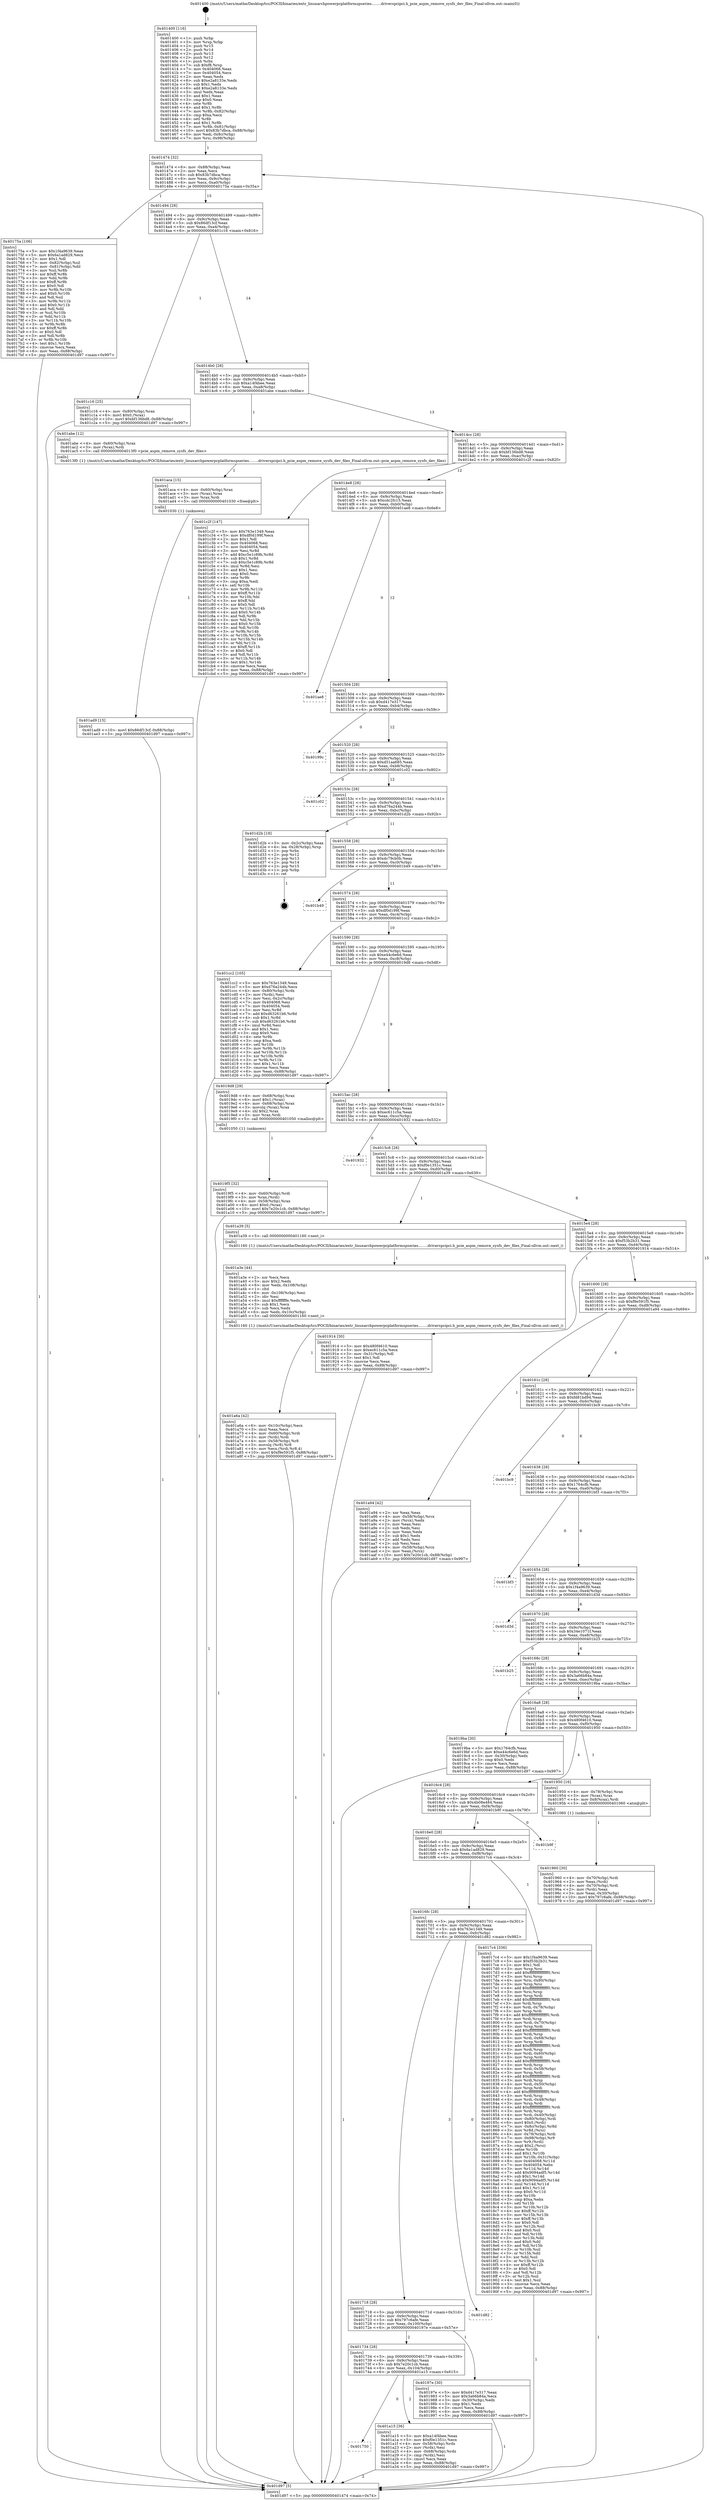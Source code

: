 digraph "0x401400" {
  label = "0x401400 (/mnt/c/Users/mathe/Desktop/tcc/POCII/binaries/extr_linuxarchpowerpcplatformspseries........driverspcipci.h_pcie_aspm_remove_sysfs_dev_files_Final-ollvm.out::main(0))"
  labelloc = "t"
  node[shape=record]

  Entry [label="",width=0.3,height=0.3,shape=circle,fillcolor=black,style=filled]
  "0x401474" [label="{
     0x401474 [32]\l
     | [instrs]\l
     &nbsp;&nbsp;0x401474 \<+6\>: mov -0x88(%rbp),%eax\l
     &nbsp;&nbsp;0x40147a \<+2\>: mov %eax,%ecx\l
     &nbsp;&nbsp;0x40147c \<+6\>: sub $0x83b7dbca,%ecx\l
     &nbsp;&nbsp;0x401482 \<+6\>: mov %eax,-0x9c(%rbp)\l
     &nbsp;&nbsp;0x401488 \<+6\>: mov %ecx,-0xa0(%rbp)\l
     &nbsp;&nbsp;0x40148e \<+6\>: je 000000000040175a \<main+0x35a\>\l
  }"]
  "0x40175a" [label="{
     0x40175a [106]\l
     | [instrs]\l
     &nbsp;&nbsp;0x40175a \<+5\>: mov $0x1f4a9639,%eax\l
     &nbsp;&nbsp;0x40175f \<+5\>: mov $0x6a1ad829,%ecx\l
     &nbsp;&nbsp;0x401764 \<+2\>: mov $0x1,%dl\l
     &nbsp;&nbsp;0x401766 \<+7\>: mov -0x82(%rbp),%sil\l
     &nbsp;&nbsp;0x40176d \<+7\>: mov -0x81(%rbp),%dil\l
     &nbsp;&nbsp;0x401774 \<+3\>: mov %sil,%r8b\l
     &nbsp;&nbsp;0x401777 \<+4\>: xor $0xff,%r8b\l
     &nbsp;&nbsp;0x40177b \<+3\>: mov %dil,%r9b\l
     &nbsp;&nbsp;0x40177e \<+4\>: xor $0xff,%r9b\l
     &nbsp;&nbsp;0x401782 \<+3\>: xor $0x0,%dl\l
     &nbsp;&nbsp;0x401785 \<+3\>: mov %r8b,%r10b\l
     &nbsp;&nbsp;0x401788 \<+4\>: and $0x0,%r10b\l
     &nbsp;&nbsp;0x40178c \<+3\>: and %dl,%sil\l
     &nbsp;&nbsp;0x40178f \<+3\>: mov %r9b,%r11b\l
     &nbsp;&nbsp;0x401792 \<+4\>: and $0x0,%r11b\l
     &nbsp;&nbsp;0x401796 \<+3\>: and %dl,%dil\l
     &nbsp;&nbsp;0x401799 \<+3\>: or %sil,%r10b\l
     &nbsp;&nbsp;0x40179c \<+3\>: or %dil,%r11b\l
     &nbsp;&nbsp;0x40179f \<+3\>: xor %r11b,%r10b\l
     &nbsp;&nbsp;0x4017a2 \<+3\>: or %r9b,%r8b\l
     &nbsp;&nbsp;0x4017a5 \<+4\>: xor $0xff,%r8b\l
     &nbsp;&nbsp;0x4017a9 \<+3\>: or $0x0,%dl\l
     &nbsp;&nbsp;0x4017ac \<+3\>: and %dl,%r8b\l
     &nbsp;&nbsp;0x4017af \<+3\>: or %r8b,%r10b\l
     &nbsp;&nbsp;0x4017b2 \<+4\>: test $0x1,%r10b\l
     &nbsp;&nbsp;0x4017b6 \<+3\>: cmovne %ecx,%eax\l
     &nbsp;&nbsp;0x4017b9 \<+6\>: mov %eax,-0x88(%rbp)\l
     &nbsp;&nbsp;0x4017bf \<+5\>: jmp 0000000000401d97 \<main+0x997\>\l
  }"]
  "0x401494" [label="{
     0x401494 [28]\l
     | [instrs]\l
     &nbsp;&nbsp;0x401494 \<+5\>: jmp 0000000000401499 \<main+0x99\>\l
     &nbsp;&nbsp;0x401499 \<+6\>: mov -0x9c(%rbp),%eax\l
     &nbsp;&nbsp;0x40149f \<+5\>: sub $0x86df13cf,%eax\l
     &nbsp;&nbsp;0x4014a4 \<+6\>: mov %eax,-0xa4(%rbp)\l
     &nbsp;&nbsp;0x4014aa \<+6\>: je 0000000000401c16 \<main+0x816\>\l
  }"]
  "0x401d97" [label="{
     0x401d97 [5]\l
     | [instrs]\l
     &nbsp;&nbsp;0x401d97 \<+5\>: jmp 0000000000401474 \<main+0x74\>\l
  }"]
  "0x401400" [label="{
     0x401400 [116]\l
     | [instrs]\l
     &nbsp;&nbsp;0x401400 \<+1\>: push %rbp\l
     &nbsp;&nbsp;0x401401 \<+3\>: mov %rsp,%rbp\l
     &nbsp;&nbsp;0x401404 \<+2\>: push %r15\l
     &nbsp;&nbsp;0x401406 \<+2\>: push %r14\l
     &nbsp;&nbsp;0x401408 \<+2\>: push %r13\l
     &nbsp;&nbsp;0x40140a \<+2\>: push %r12\l
     &nbsp;&nbsp;0x40140c \<+1\>: push %rbx\l
     &nbsp;&nbsp;0x40140d \<+7\>: sub $0xf8,%rsp\l
     &nbsp;&nbsp;0x401414 \<+7\>: mov 0x404068,%eax\l
     &nbsp;&nbsp;0x40141b \<+7\>: mov 0x404054,%ecx\l
     &nbsp;&nbsp;0x401422 \<+2\>: mov %eax,%edx\l
     &nbsp;&nbsp;0x401424 \<+6\>: sub $0xe2a8133e,%edx\l
     &nbsp;&nbsp;0x40142a \<+3\>: sub $0x1,%edx\l
     &nbsp;&nbsp;0x40142d \<+6\>: add $0xe2a8133e,%edx\l
     &nbsp;&nbsp;0x401433 \<+3\>: imul %edx,%eax\l
     &nbsp;&nbsp;0x401436 \<+3\>: and $0x1,%eax\l
     &nbsp;&nbsp;0x401439 \<+3\>: cmp $0x0,%eax\l
     &nbsp;&nbsp;0x40143c \<+4\>: sete %r8b\l
     &nbsp;&nbsp;0x401440 \<+4\>: and $0x1,%r8b\l
     &nbsp;&nbsp;0x401444 \<+7\>: mov %r8b,-0x82(%rbp)\l
     &nbsp;&nbsp;0x40144b \<+3\>: cmp $0xa,%ecx\l
     &nbsp;&nbsp;0x40144e \<+4\>: setl %r8b\l
     &nbsp;&nbsp;0x401452 \<+4\>: and $0x1,%r8b\l
     &nbsp;&nbsp;0x401456 \<+7\>: mov %r8b,-0x81(%rbp)\l
     &nbsp;&nbsp;0x40145d \<+10\>: movl $0x83b7dbca,-0x88(%rbp)\l
     &nbsp;&nbsp;0x401467 \<+6\>: mov %edi,-0x8c(%rbp)\l
     &nbsp;&nbsp;0x40146d \<+7\>: mov %rsi,-0x98(%rbp)\l
  }"]
  Exit [label="",width=0.3,height=0.3,shape=circle,fillcolor=black,style=filled,peripheries=2]
  "0x401c16" [label="{
     0x401c16 [25]\l
     | [instrs]\l
     &nbsp;&nbsp;0x401c16 \<+4\>: mov -0x80(%rbp),%rax\l
     &nbsp;&nbsp;0x401c1a \<+6\>: movl $0x0,(%rax)\l
     &nbsp;&nbsp;0x401c20 \<+10\>: movl $0xbf136bd8,-0x88(%rbp)\l
     &nbsp;&nbsp;0x401c2a \<+5\>: jmp 0000000000401d97 \<main+0x997\>\l
  }"]
  "0x4014b0" [label="{
     0x4014b0 [28]\l
     | [instrs]\l
     &nbsp;&nbsp;0x4014b0 \<+5\>: jmp 00000000004014b5 \<main+0xb5\>\l
     &nbsp;&nbsp;0x4014b5 \<+6\>: mov -0x9c(%rbp),%eax\l
     &nbsp;&nbsp;0x4014bb \<+5\>: sub $0xa14f4bee,%eax\l
     &nbsp;&nbsp;0x4014c0 \<+6\>: mov %eax,-0xa8(%rbp)\l
     &nbsp;&nbsp;0x4014c6 \<+6\>: je 0000000000401abe \<main+0x6be\>\l
  }"]
  "0x401ad9" [label="{
     0x401ad9 [15]\l
     | [instrs]\l
     &nbsp;&nbsp;0x401ad9 \<+10\>: movl $0x86df13cf,-0x88(%rbp)\l
     &nbsp;&nbsp;0x401ae3 \<+5\>: jmp 0000000000401d97 \<main+0x997\>\l
  }"]
  "0x401abe" [label="{
     0x401abe [12]\l
     | [instrs]\l
     &nbsp;&nbsp;0x401abe \<+4\>: mov -0x60(%rbp),%rax\l
     &nbsp;&nbsp;0x401ac2 \<+3\>: mov (%rax),%rdi\l
     &nbsp;&nbsp;0x401ac5 \<+5\>: call 00000000004013f0 \<pcie_aspm_remove_sysfs_dev_files\>\l
     | [calls]\l
     &nbsp;&nbsp;0x4013f0 \{1\} (/mnt/c/Users/mathe/Desktop/tcc/POCII/binaries/extr_linuxarchpowerpcplatformspseries........driverspcipci.h_pcie_aspm_remove_sysfs_dev_files_Final-ollvm.out::pcie_aspm_remove_sysfs_dev_files)\l
  }"]
  "0x4014cc" [label="{
     0x4014cc [28]\l
     | [instrs]\l
     &nbsp;&nbsp;0x4014cc \<+5\>: jmp 00000000004014d1 \<main+0xd1\>\l
     &nbsp;&nbsp;0x4014d1 \<+6\>: mov -0x9c(%rbp),%eax\l
     &nbsp;&nbsp;0x4014d7 \<+5\>: sub $0xbf136bd8,%eax\l
     &nbsp;&nbsp;0x4014dc \<+6\>: mov %eax,-0xac(%rbp)\l
     &nbsp;&nbsp;0x4014e2 \<+6\>: je 0000000000401c2f \<main+0x82f\>\l
  }"]
  "0x401aca" [label="{
     0x401aca [15]\l
     | [instrs]\l
     &nbsp;&nbsp;0x401aca \<+4\>: mov -0x60(%rbp),%rax\l
     &nbsp;&nbsp;0x401ace \<+3\>: mov (%rax),%rax\l
     &nbsp;&nbsp;0x401ad1 \<+3\>: mov %rax,%rdi\l
     &nbsp;&nbsp;0x401ad4 \<+5\>: call 0000000000401030 \<free@plt\>\l
     | [calls]\l
     &nbsp;&nbsp;0x401030 \{1\} (unknown)\l
  }"]
  "0x401c2f" [label="{
     0x401c2f [147]\l
     | [instrs]\l
     &nbsp;&nbsp;0x401c2f \<+5\>: mov $0x763e1349,%eax\l
     &nbsp;&nbsp;0x401c34 \<+5\>: mov $0xdf0d199f,%ecx\l
     &nbsp;&nbsp;0x401c39 \<+2\>: mov $0x1,%dl\l
     &nbsp;&nbsp;0x401c3b \<+7\>: mov 0x404068,%esi\l
     &nbsp;&nbsp;0x401c42 \<+7\>: mov 0x404054,%edi\l
     &nbsp;&nbsp;0x401c49 \<+3\>: mov %esi,%r8d\l
     &nbsp;&nbsp;0x401c4c \<+7\>: add $0xc5e1c89b,%r8d\l
     &nbsp;&nbsp;0x401c53 \<+4\>: sub $0x1,%r8d\l
     &nbsp;&nbsp;0x401c57 \<+7\>: sub $0xc5e1c89b,%r8d\l
     &nbsp;&nbsp;0x401c5e \<+4\>: imul %r8d,%esi\l
     &nbsp;&nbsp;0x401c62 \<+3\>: and $0x1,%esi\l
     &nbsp;&nbsp;0x401c65 \<+3\>: cmp $0x0,%esi\l
     &nbsp;&nbsp;0x401c68 \<+4\>: sete %r9b\l
     &nbsp;&nbsp;0x401c6c \<+3\>: cmp $0xa,%edi\l
     &nbsp;&nbsp;0x401c6f \<+4\>: setl %r10b\l
     &nbsp;&nbsp;0x401c73 \<+3\>: mov %r9b,%r11b\l
     &nbsp;&nbsp;0x401c76 \<+4\>: xor $0xff,%r11b\l
     &nbsp;&nbsp;0x401c7a \<+3\>: mov %r10b,%bl\l
     &nbsp;&nbsp;0x401c7d \<+3\>: xor $0xff,%bl\l
     &nbsp;&nbsp;0x401c80 \<+3\>: xor $0x0,%dl\l
     &nbsp;&nbsp;0x401c83 \<+3\>: mov %r11b,%r14b\l
     &nbsp;&nbsp;0x401c86 \<+4\>: and $0x0,%r14b\l
     &nbsp;&nbsp;0x401c8a \<+3\>: and %dl,%r9b\l
     &nbsp;&nbsp;0x401c8d \<+3\>: mov %bl,%r15b\l
     &nbsp;&nbsp;0x401c90 \<+4\>: and $0x0,%r15b\l
     &nbsp;&nbsp;0x401c94 \<+3\>: and %dl,%r10b\l
     &nbsp;&nbsp;0x401c97 \<+3\>: or %r9b,%r14b\l
     &nbsp;&nbsp;0x401c9a \<+3\>: or %r10b,%r15b\l
     &nbsp;&nbsp;0x401c9d \<+3\>: xor %r15b,%r14b\l
     &nbsp;&nbsp;0x401ca0 \<+3\>: or %bl,%r11b\l
     &nbsp;&nbsp;0x401ca3 \<+4\>: xor $0xff,%r11b\l
     &nbsp;&nbsp;0x401ca7 \<+3\>: or $0x0,%dl\l
     &nbsp;&nbsp;0x401caa \<+3\>: and %dl,%r11b\l
     &nbsp;&nbsp;0x401cad \<+3\>: or %r11b,%r14b\l
     &nbsp;&nbsp;0x401cb0 \<+4\>: test $0x1,%r14b\l
     &nbsp;&nbsp;0x401cb4 \<+3\>: cmovne %ecx,%eax\l
     &nbsp;&nbsp;0x401cb7 \<+6\>: mov %eax,-0x88(%rbp)\l
     &nbsp;&nbsp;0x401cbd \<+5\>: jmp 0000000000401d97 \<main+0x997\>\l
  }"]
  "0x4014e8" [label="{
     0x4014e8 [28]\l
     | [instrs]\l
     &nbsp;&nbsp;0x4014e8 \<+5\>: jmp 00000000004014ed \<main+0xed\>\l
     &nbsp;&nbsp;0x4014ed \<+6\>: mov -0x9c(%rbp),%eax\l
     &nbsp;&nbsp;0x4014f3 \<+5\>: sub $0xcdc2fc15,%eax\l
     &nbsp;&nbsp;0x4014f8 \<+6\>: mov %eax,-0xb0(%rbp)\l
     &nbsp;&nbsp;0x4014fe \<+6\>: je 0000000000401ae8 \<main+0x6e8\>\l
  }"]
  "0x401a6a" [label="{
     0x401a6a [42]\l
     | [instrs]\l
     &nbsp;&nbsp;0x401a6a \<+6\>: mov -0x10c(%rbp),%ecx\l
     &nbsp;&nbsp;0x401a70 \<+3\>: imul %eax,%ecx\l
     &nbsp;&nbsp;0x401a73 \<+4\>: mov -0x60(%rbp),%rdi\l
     &nbsp;&nbsp;0x401a77 \<+3\>: mov (%rdi),%rdi\l
     &nbsp;&nbsp;0x401a7a \<+4\>: mov -0x58(%rbp),%r8\l
     &nbsp;&nbsp;0x401a7e \<+3\>: movslq (%r8),%r8\l
     &nbsp;&nbsp;0x401a81 \<+4\>: mov %ecx,(%rdi,%r8,4)\l
     &nbsp;&nbsp;0x401a85 \<+10\>: movl $0xf9e591f5,-0x88(%rbp)\l
     &nbsp;&nbsp;0x401a8f \<+5\>: jmp 0000000000401d97 \<main+0x997\>\l
  }"]
  "0x401ae8" [label="{
     0x401ae8\l
  }", style=dashed]
  "0x401504" [label="{
     0x401504 [28]\l
     | [instrs]\l
     &nbsp;&nbsp;0x401504 \<+5\>: jmp 0000000000401509 \<main+0x109\>\l
     &nbsp;&nbsp;0x401509 \<+6\>: mov -0x9c(%rbp),%eax\l
     &nbsp;&nbsp;0x40150f \<+5\>: sub $0xd417e317,%eax\l
     &nbsp;&nbsp;0x401514 \<+6\>: mov %eax,-0xb4(%rbp)\l
     &nbsp;&nbsp;0x40151a \<+6\>: je 000000000040199c \<main+0x59c\>\l
  }"]
  "0x401a3e" [label="{
     0x401a3e [44]\l
     | [instrs]\l
     &nbsp;&nbsp;0x401a3e \<+2\>: xor %ecx,%ecx\l
     &nbsp;&nbsp;0x401a40 \<+5\>: mov $0x2,%edx\l
     &nbsp;&nbsp;0x401a45 \<+6\>: mov %edx,-0x108(%rbp)\l
     &nbsp;&nbsp;0x401a4b \<+1\>: cltd\l
     &nbsp;&nbsp;0x401a4c \<+6\>: mov -0x108(%rbp),%esi\l
     &nbsp;&nbsp;0x401a52 \<+2\>: idiv %esi\l
     &nbsp;&nbsp;0x401a54 \<+6\>: imul $0xfffffffe,%edx,%edx\l
     &nbsp;&nbsp;0x401a5a \<+3\>: sub $0x1,%ecx\l
     &nbsp;&nbsp;0x401a5d \<+2\>: sub %ecx,%edx\l
     &nbsp;&nbsp;0x401a5f \<+6\>: mov %edx,-0x10c(%rbp)\l
     &nbsp;&nbsp;0x401a65 \<+5\>: call 0000000000401160 \<next_i\>\l
     | [calls]\l
     &nbsp;&nbsp;0x401160 \{1\} (/mnt/c/Users/mathe/Desktop/tcc/POCII/binaries/extr_linuxarchpowerpcplatformspseries........driverspcipci.h_pcie_aspm_remove_sysfs_dev_files_Final-ollvm.out::next_i)\l
  }"]
  "0x40199c" [label="{
     0x40199c\l
  }", style=dashed]
  "0x401520" [label="{
     0x401520 [28]\l
     | [instrs]\l
     &nbsp;&nbsp;0x401520 \<+5\>: jmp 0000000000401525 \<main+0x125\>\l
     &nbsp;&nbsp;0x401525 \<+6\>: mov -0x9c(%rbp),%eax\l
     &nbsp;&nbsp;0x40152b \<+5\>: sub $0xd51aa685,%eax\l
     &nbsp;&nbsp;0x401530 \<+6\>: mov %eax,-0xb8(%rbp)\l
     &nbsp;&nbsp;0x401536 \<+6\>: je 0000000000401c02 \<main+0x802\>\l
  }"]
  "0x401750" [label="{
     0x401750\l
  }", style=dashed]
  "0x401c02" [label="{
     0x401c02\l
  }", style=dashed]
  "0x40153c" [label="{
     0x40153c [28]\l
     | [instrs]\l
     &nbsp;&nbsp;0x40153c \<+5\>: jmp 0000000000401541 \<main+0x141\>\l
     &nbsp;&nbsp;0x401541 \<+6\>: mov -0x9c(%rbp),%eax\l
     &nbsp;&nbsp;0x401547 \<+5\>: sub $0xd76a244b,%eax\l
     &nbsp;&nbsp;0x40154c \<+6\>: mov %eax,-0xbc(%rbp)\l
     &nbsp;&nbsp;0x401552 \<+6\>: je 0000000000401d2b \<main+0x92b\>\l
  }"]
  "0x401a15" [label="{
     0x401a15 [36]\l
     | [instrs]\l
     &nbsp;&nbsp;0x401a15 \<+5\>: mov $0xa14f4bee,%eax\l
     &nbsp;&nbsp;0x401a1a \<+5\>: mov $0xf0e1351c,%ecx\l
     &nbsp;&nbsp;0x401a1f \<+4\>: mov -0x58(%rbp),%rdx\l
     &nbsp;&nbsp;0x401a23 \<+2\>: mov (%rdx),%esi\l
     &nbsp;&nbsp;0x401a25 \<+4\>: mov -0x68(%rbp),%rdx\l
     &nbsp;&nbsp;0x401a29 \<+2\>: cmp (%rdx),%esi\l
     &nbsp;&nbsp;0x401a2b \<+3\>: cmovl %ecx,%eax\l
     &nbsp;&nbsp;0x401a2e \<+6\>: mov %eax,-0x88(%rbp)\l
     &nbsp;&nbsp;0x401a34 \<+5\>: jmp 0000000000401d97 \<main+0x997\>\l
  }"]
  "0x401d2b" [label="{
     0x401d2b [18]\l
     | [instrs]\l
     &nbsp;&nbsp;0x401d2b \<+3\>: mov -0x2c(%rbp),%eax\l
     &nbsp;&nbsp;0x401d2e \<+4\>: lea -0x28(%rbp),%rsp\l
     &nbsp;&nbsp;0x401d32 \<+1\>: pop %rbx\l
     &nbsp;&nbsp;0x401d33 \<+2\>: pop %r12\l
     &nbsp;&nbsp;0x401d35 \<+2\>: pop %r13\l
     &nbsp;&nbsp;0x401d37 \<+2\>: pop %r14\l
     &nbsp;&nbsp;0x401d39 \<+2\>: pop %r15\l
     &nbsp;&nbsp;0x401d3b \<+1\>: pop %rbp\l
     &nbsp;&nbsp;0x401d3c \<+1\>: ret\l
  }"]
  "0x401558" [label="{
     0x401558 [28]\l
     | [instrs]\l
     &nbsp;&nbsp;0x401558 \<+5\>: jmp 000000000040155d \<main+0x15d\>\l
     &nbsp;&nbsp;0x40155d \<+6\>: mov -0x9c(%rbp),%eax\l
     &nbsp;&nbsp;0x401563 \<+5\>: sub $0xdc79cb0b,%eax\l
     &nbsp;&nbsp;0x401568 \<+6\>: mov %eax,-0xc0(%rbp)\l
     &nbsp;&nbsp;0x40156e \<+6\>: je 0000000000401b49 \<main+0x749\>\l
  }"]
  "0x4019f5" [label="{
     0x4019f5 [32]\l
     | [instrs]\l
     &nbsp;&nbsp;0x4019f5 \<+4\>: mov -0x60(%rbp),%rdi\l
     &nbsp;&nbsp;0x4019f9 \<+3\>: mov %rax,(%rdi)\l
     &nbsp;&nbsp;0x4019fc \<+4\>: mov -0x58(%rbp),%rax\l
     &nbsp;&nbsp;0x401a00 \<+6\>: movl $0x0,(%rax)\l
     &nbsp;&nbsp;0x401a06 \<+10\>: movl $0x7e20c1cb,-0x88(%rbp)\l
     &nbsp;&nbsp;0x401a10 \<+5\>: jmp 0000000000401d97 \<main+0x997\>\l
  }"]
  "0x401b49" [label="{
     0x401b49\l
  }", style=dashed]
  "0x401574" [label="{
     0x401574 [28]\l
     | [instrs]\l
     &nbsp;&nbsp;0x401574 \<+5\>: jmp 0000000000401579 \<main+0x179\>\l
     &nbsp;&nbsp;0x401579 \<+6\>: mov -0x9c(%rbp),%eax\l
     &nbsp;&nbsp;0x40157f \<+5\>: sub $0xdf0d199f,%eax\l
     &nbsp;&nbsp;0x401584 \<+6\>: mov %eax,-0xc4(%rbp)\l
     &nbsp;&nbsp;0x40158a \<+6\>: je 0000000000401cc2 \<main+0x8c2\>\l
  }"]
  "0x401734" [label="{
     0x401734 [28]\l
     | [instrs]\l
     &nbsp;&nbsp;0x401734 \<+5\>: jmp 0000000000401739 \<main+0x339\>\l
     &nbsp;&nbsp;0x401739 \<+6\>: mov -0x9c(%rbp),%eax\l
     &nbsp;&nbsp;0x40173f \<+5\>: sub $0x7e20c1cb,%eax\l
     &nbsp;&nbsp;0x401744 \<+6\>: mov %eax,-0x104(%rbp)\l
     &nbsp;&nbsp;0x40174a \<+6\>: je 0000000000401a15 \<main+0x615\>\l
  }"]
  "0x401cc2" [label="{
     0x401cc2 [105]\l
     | [instrs]\l
     &nbsp;&nbsp;0x401cc2 \<+5\>: mov $0x763e1349,%eax\l
     &nbsp;&nbsp;0x401cc7 \<+5\>: mov $0xd76a244b,%ecx\l
     &nbsp;&nbsp;0x401ccc \<+4\>: mov -0x80(%rbp),%rdx\l
     &nbsp;&nbsp;0x401cd0 \<+2\>: mov (%rdx),%esi\l
     &nbsp;&nbsp;0x401cd2 \<+3\>: mov %esi,-0x2c(%rbp)\l
     &nbsp;&nbsp;0x401cd5 \<+7\>: mov 0x404068,%esi\l
     &nbsp;&nbsp;0x401cdc \<+7\>: mov 0x404054,%edi\l
     &nbsp;&nbsp;0x401ce3 \<+3\>: mov %esi,%r8d\l
     &nbsp;&nbsp;0x401ce6 \<+7\>: add $0xd63261b6,%r8d\l
     &nbsp;&nbsp;0x401ced \<+4\>: sub $0x1,%r8d\l
     &nbsp;&nbsp;0x401cf1 \<+7\>: sub $0xd63261b6,%r8d\l
     &nbsp;&nbsp;0x401cf8 \<+4\>: imul %r8d,%esi\l
     &nbsp;&nbsp;0x401cfc \<+3\>: and $0x1,%esi\l
     &nbsp;&nbsp;0x401cff \<+3\>: cmp $0x0,%esi\l
     &nbsp;&nbsp;0x401d02 \<+4\>: sete %r9b\l
     &nbsp;&nbsp;0x401d06 \<+3\>: cmp $0xa,%edi\l
     &nbsp;&nbsp;0x401d09 \<+4\>: setl %r10b\l
     &nbsp;&nbsp;0x401d0d \<+3\>: mov %r9b,%r11b\l
     &nbsp;&nbsp;0x401d10 \<+3\>: and %r10b,%r11b\l
     &nbsp;&nbsp;0x401d13 \<+3\>: xor %r10b,%r9b\l
     &nbsp;&nbsp;0x401d16 \<+3\>: or %r9b,%r11b\l
     &nbsp;&nbsp;0x401d19 \<+4\>: test $0x1,%r11b\l
     &nbsp;&nbsp;0x401d1d \<+3\>: cmovne %ecx,%eax\l
     &nbsp;&nbsp;0x401d20 \<+6\>: mov %eax,-0x88(%rbp)\l
     &nbsp;&nbsp;0x401d26 \<+5\>: jmp 0000000000401d97 \<main+0x997\>\l
  }"]
  "0x401590" [label="{
     0x401590 [28]\l
     | [instrs]\l
     &nbsp;&nbsp;0x401590 \<+5\>: jmp 0000000000401595 \<main+0x195\>\l
     &nbsp;&nbsp;0x401595 \<+6\>: mov -0x9c(%rbp),%eax\l
     &nbsp;&nbsp;0x40159b \<+5\>: sub $0xe44c6e6d,%eax\l
     &nbsp;&nbsp;0x4015a0 \<+6\>: mov %eax,-0xc8(%rbp)\l
     &nbsp;&nbsp;0x4015a6 \<+6\>: je 00000000004019d8 \<main+0x5d8\>\l
  }"]
  "0x40197e" [label="{
     0x40197e [30]\l
     | [instrs]\l
     &nbsp;&nbsp;0x40197e \<+5\>: mov $0xd417e317,%eax\l
     &nbsp;&nbsp;0x401983 \<+5\>: mov $0x3a66b84a,%ecx\l
     &nbsp;&nbsp;0x401988 \<+3\>: mov -0x30(%rbp),%edx\l
     &nbsp;&nbsp;0x40198b \<+3\>: cmp $0x1,%edx\l
     &nbsp;&nbsp;0x40198e \<+3\>: cmovl %ecx,%eax\l
     &nbsp;&nbsp;0x401991 \<+6\>: mov %eax,-0x88(%rbp)\l
     &nbsp;&nbsp;0x401997 \<+5\>: jmp 0000000000401d97 \<main+0x997\>\l
  }"]
  "0x4019d8" [label="{
     0x4019d8 [29]\l
     | [instrs]\l
     &nbsp;&nbsp;0x4019d8 \<+4\>: mov -0x68(%rbp),%rax\l
     &nbsp;&nbsp;0x4019dc \<+6\>: movl $0x1,(%rax)\l
     &nbsp;&nbsp;0x4019e2 \<+4\>: mov -0x68(%rbp),%rax\l
     &nbsp;&nbsp;0x4019e6 \<+3\>: movslq (%rax),%rax\l
     &nbsp;&nbsp;0x4019e9 \<+4\>: shl $0x2,%rax\l
     &nbsp;&nbsp;0x4019ed \<+3\>: mov %rax,%rdi\l
     &nbsp;&nbsp;0x4019f0 \<+5\>: call 0000000000401050 \<malloc@plt\>\l
     | [calls]\l
     &nbsp;&nbsp;0x401050 \{1\} (unknown)\l
  }"]
  "0x4015ac" [label="{
     0x4015ac [28]\l
     | [instrs]\l
     &nbsp;&nbsp;0x4015ac \<+5\>: jmp 00000000004015b1 \<main+0x1b1\>\l
     &nbsp;&nbsp;0x4015b1 \<+6\>: mov -0x9c(%rbp),%eax\l
     &nbsp;&nbsp;0x4015b7 \<+5\>: sub $0xec611c5a,%eax\l
     &nbsp;&nbsp;0x4015bc \<+6\>: mov %eax,-0xcc(%rbp)\l
     &nbsp;&nbsp;0x4015c2 \<+6\>: je 0000000000401932 \<main+0x532\>\l
  }"]
  "0x401718" [label="{
     0x401718 [28]\l
     | [instrs]\l
     &nbsp;&nbsp;0x401718 \<+5\>: jmp 000000000040171d \<main+0x31d\>\l
     &nbsp;&nbsp;0x40171d \<+6\>: mov -0x9c(%rbp),%eax\l
     &nbsp;&nbsp;0x401723 \<+5\>: sub $0x797c6afe,%eax\l
     &nbsp;&nbsp;0x401728 \<+6\>: mov %eax,-0x100(%rbp)\l
     &nbsp;&nbsp;0x40172e \<+6\>: je 000000000040197e \<main+0x57e\>\l
  }"]
  "0x401932" [label="{
     0x401932\l
  }", style=dashed]
  "0x4015c8" [label="{
     0x4015c8 [28]\l
     | [instrs]\l
     &nbsp;&nbsp;0x4015c8 \<+5\>: jmp 00000000004015cd \<main+0x1cd\>\l
     &nbsp;&nbsp;0x4015cd \<+6\>: mov -0x9c(%rbp),%eax\l
     &nbsp;&nbsp;0x4015d3 \<+5\>: sub $0xf0e1351c,%eax\l
     &nbsp;&nbsp;0x4015d8 \<+6\>: mov %eax,-0xd0(%rbp)\l
     &nbsp;&nbsp;0x4015de \<+6\>: je 0000000000401a39 \<main+0x639\>\l
  }"]
  "0x401d82" [label="{
     0x401d82\l
  }", style=dashed]
  "0x401a39" [label="{
     0x401a39 [5]\l
     | [instrs]\l
     &nbsp;&nbsp;0x401a39 \<+5\>: call 0000000000401160 \<next_i\>\l
     | [calls]\l
     &nbsp;&nbsp;0x401160 \{1\} (/mnt/c/Users/mathe/Desktop/tcc/POCII/binaries/extr_linuxarchpowerpcplatformspseries........driverspcipci.h_pcie_aspm_remove_sysfs_dev_files_Final-ollvm.out::next_i)\l
  }"]
  "0x4015e4" [label="{
     0x4015e4 [28]\l
     | [instrs]\l
     &nbsp;&nbsp;0x4015e4 \<+5\>: jmp 00000000004015e9 \<main+0x1e9\>\l
     &nbsp;&nbsp;0x4015e9 \<+6\>: mov -0x9c(%rbp),%eax\l
     &nbsp;&nbsp;0x4015ef \<+5\>: sub $0xf53b2b31,%eax\l
     &nbsp;&nbsp;0x4015f4 \<+6\>: mov %eax,-0xd4(%rbp)\l
     &nbsp;&nbsp;0x4015fa \<+6\>: je 0000000000401914 \<main+0x514\>\l
  }"]
  "0x401960" [label="{
     0x401960 [30]\l
     | [instrs]\l
     &nbsp;&nbsp;0x401960 \<+4\>: mov -0x70(%rbp),%rdi\l
     &nbsp;&nbsp;0x401964 \<+2\>: mov %eax,(%rdi)\l
     &nbsp;&nbsp;0x401966 \<+4\>: mov -0x70(%rbp),%rdi\l
     &nbsp;&nbsp;0x40196a \<+2\>: mov (%rdi),%eax\l
     &nbsp;&nbsp;0x40196c \<+3\>: mov %eax,-0x30(%rbp)\l
     &nbsp;&nbsp;0x40196f \<+10\>: movl $0x797c6afe,-0x88(%rbp)\l
     &nbsp;&nbsp;0x401979 \<+5\>: jmp 0000000000401d97 \<main+0x997\>\l
  }"]
  "0x401914" [label="{
     0x401914 [30]\l
     | [instrs]\l
     &nbsp;&nbsp;0x401914 \<+5\>: mov $0x480f4610,%eax\l
     &nbsp;&nbsp;0x401919 \<+5\>: mov $0xec611c5a,%ecx\l
     &nbsp;&nbsp;0x40191e \<+3\>: mov -0x31(%rbp),%dl\l
     &nbsp;&nbsp;0x401921 \<+3\>: test $0x1,%dl\l
     &nbsp;&nbsp;0x401924 \<+3\>: cmovne %ecx,%eax\l
     &nbsp;&nbsp;0x401927 \<+6\>: mov %eax,-0x88(%rbp)\l
     &nbsp;&nbsp;0x40192d \<+5\>: jmp 0000000000401d97 \<main+0x997\>\l
  }"]
  "0x401600" [label="{
     0x401600 [28]\l
     | [instrs]\l
     &nbsp;&nbsp;0x401600 \<+5\>: jmp 0000000000401605 \<main+0x205\>\l
     &nbsp;&nbsp;0x401605 \<+6\>: mov -0x9c(%rbp),%eax\l
     &nbsp;&nbsp;0x40160b \<+5\>: sub $0xf9e591f5,%eax\l
     &nbsp;&nbsp;0x401610 \<+6\>: mov %eax,-0xd8(%rbp)\l
     &nbsp;&nbsp;0x401616 \<+6\>: je 0000000000401a94 \<main+0x694\>\l
  }"]
  "0x4016fc" [label="{
     0x4016fc [28]\l
     | [instrs]\l
     &nbsp;&nbsp;0x4016fc \<+5\>: jmp 0000000000401701 \<main+0x301\>\l
     &nbsp;&nbsp;0x401701 \<+6\>: mov -0x9c(%rbp),%eax\l
     &nbsp;&nbsp;0x401707 \<+5\>: sub $0x763e1349,%eax\l
     &nbsp;&nbsp;0x40170c \<+6\>: mov %eax,-0xfc(%rbp)\l
     &nbsp;&nbsp;0x401712 \<+6\>: je 0000000000401d82 \<main+0x982\>\l
  }"]
  "0x401a94" [label="{
     0x401a94 [42]\l
     | [instrs]\l
     &nbsp;&nbsp;0x401a94 \<+2\>: xor %eax,%eax\l
     &nbsp;&nbsp;0x401a96 \<+4\>: mov -0x58(%rbp),%rcx\l
     &nbsp;&nbsp;0x401a9a \<+2\>: mov (%rcx),%edx\l
     &nbsp;&nbsp;0x401a9c \<+2\>: mov %eax,%esi\l
     &nbsp;&nbsp;0x401a9e \<+2\>: sub %edx,%esi\l
     &nbsp;&nbsp;0x401aa0 \<+2\>: mov %eax,%edx\l
     &nbsp;&nbsp;0x401aa2 \<+3\>: sub $0x1,%edx\l
     &nbsp;&nbsp;0x401aa5 \<+2\>: add %edx,%esi\l
     &nbsp;&nbsp;0x401aa7 \<+2\>: sub %esi,%eax\l
     &nbsp;&nbsp;0x401aa9 \<+4\>: mov -0x58(%rbp),%rcx\l
     &nbsp;&nbsp;0x401aad \<+2\>: mov %eax,(%rcx)\l
     &nbsp;&nbsp;0x401aaf \<+10\>: movl $0x7e20c1cb,-0x88(%rbp)\l
     &nbsp;&nbsp;0x401ab9 \<+5\>: jmp 0000000000401d97 \<main+0x997\>\l
  }"]
  "0x40161c" [label="{
     0x40161c [28]\l
     | [instrs]\l
     &nbsp;&nbsp;0x40161c \<+5\>: jmp 0000000000401621 \<main+0x221\>\l
     &nbsp;&nbsp;0x401621 \<+6\>: mov -0x9c(%rbp),%eax\l
     &nbsp;&nbsp;0x401627 \<+5\>: sub $0xfd81bd94,%eax\l
     &nbsp;&nbsp;0x40162c \<+6\>: mov %eax,-0xdc(%rbp)\l
     &nbsp;&nbsp;0x401632 \<+6\>: je 0000000000401bc9 \<main+0x7c9\>\l
  }"]
  "0x4017c4" [label="{
     0x4017c4 [336]\l
     | [instrs]\l
     &nbsp;&nbsp;0x4017c4 \<+5\>: mov $0x1f4a9639,%eax\l
     &nbsp;&nbsp;0x4017c9 \<+5\>: mov $0xf53b2b31,%ecx\l
     &nbsp;&nbsp;0x4017ce \<+2\>: mov $0x1,%dl\l
     &nbsp;&nbsp;0x4017d0 \<+3\>: mov %rsp,%rsi\l
     &nbsp;&nbsp;0x4017d3 \<+4\>: add $0xfffffffffffffff0,%rsi\l
     &nbsp;&nbsp;0x4017d7 \<+3\>: mov %rsi,%rsp\l
     &nbsp;&nbsp;0x4017da \<+4\>: mov %rsi,-0x80(%rbp)\l
     &nbsp;&nbsp;0x4017de \<+3\>: mov %rsp,%rsi\l
     &nbsp;&nbsp;0x4017e1 \<+4\>: add $0xfffffffffffffff0,%rsi\l
     &nbsp;&nbsp;0x4017e5 \<+3\>: mov %rsi,%rsp\l
     &nbsp;&nbsp;0x4017e8 \<+3\>: mov %rsp,%rdi\l
     &nbsp;&nbsp;0x4017eb \<+4\>: add $0xfffffffffffffff0,%rdi\l
     &nbsp;&nbsp;0x4017ef \<+3\>: mov %rdi,%rsp\l
     &nbsp;&nbsp;0x4017f2 \<+4\>: mov %rdi,-0x78(%rbp)\l
     &nbsp;&nbsp;0x4017f6 \<+3\>: mov %rsp,%rdi\l
     &nbsp;&nbsp;0x4017f9 \<+4\>: add $0xfffffffffffffff0,%rdi\l
     &nbsp;&nbsp;0x4017fd \<+3\>: mov %rdi,%rsp\l
     &nbsp;&nbsp;0x401800 \<+4\>: mov %rdi,-0x70(%rbp)\l
     &nbsp;&nbsp;0x401804 \<+3\>: mov %rsp,%rdi\l
     &nbsp;&nbsp;0x401807 \<+4\>: add $0xfffffffffffffff0,%rdi\l
     &nbsp;&nbsp;0x40180b \<+3\>: mov %rdi,%rsp\l
     &nbsp;&nbsp;0x40180e \<+4\>: mov %rdi,-0x68(%rbp)\l
     &nbsp;&nbsp;0x401812 \<+3\>: mov %rsp,%rdi\l
     &nbsp;&nbsp;0x401815 \<+4\>: add $0xfffffffffffffff0,%rdi\l
     &nbsp;&nbsp;0x401819 \<+3\>: mov %rdi,%rsp\l
     &nbsp;&nbsp;0x40181c \<+4\>: mov %rdi,-0x60(%rbp)\l
     &nbsp;&nbsp;0x401820 \<+3\>: mov %rsp,%rdi\l
     &nbsp;&nbsp;0x401823 \<+4\>: add $0xfffffffffffffff0,%rdi\l
     &nbsp;&nbsp;0x401827 \<+3\>: mov %rdi,%rsp\l
     &nbsp;&nbsp;0x40182a \<+4\>: mov %rdi,-0x58(%rbp)\l
     &nbsp;&nbsp;0x40182e \<+3\>: mov %rsp,%rdi\l
     &nbsp;&nbsp;0x401831 \<+4\>: add $0xfffffffffffffff0,%rdi\l
     &nbsp;&nbsp;0x401835 \<+3\>: mov %rdi,%rsp\l
     &nbsp;&nbsp;0x401838 \<+4\>: mov %rdi,-0x50(%rbp)\l
     &nbsp;&nbsp;0x40183c \<+3\>: mov %rsp,%rdi\l
     &nbsp;&nbsp;0x40183f \<+4\>: add $0xfffffffffffffff0,%rdi\l
     &nbsp;&nbsp;0x401843 \<+3\>: mov %rdi,%rsp\l
     &nbsp;&nbsp;0x401846 \<+4\>: mov %rdi,-0x48(%rbp)\l
     &nbsp;&nbsp;0x40184a \<+3\>: mov %rsp,%rdi\l
     &nbsp;&nbsp;0x40184d \<+4\>: add $0xfffffffffffffff0,%rdi\l
     &nbsp;&nbsp;0x401851 \<+3\>: mov %rdi,%rsp\l
     &nbsp;&nbsp;0x401854 \<+4\>: mov %rdi,-0x40(%rbp)\l
     &nbsp;&nbsp;0x401858 \<+4\>: mov -0x80(%rbp),%rdi\l
     &nbsp;&nbsp;0x40185c \<+6\>: movl $0x0,(%rdi)\l
     &nbsp;&nbsp;0x401862 \<+7\>: mov -0x8c(%rbp),%r8d\l
     &nbsp;&nbsp;0x401869 \<+3\>: mov %r8d,(%rsi)\l
     &nbsp;&nbsp;0x40186c \<+4\>: mov -0x78(%rbp),%rdi\l
     &nbsp;&nbsp;0x401870 \<+7\>: mov -0x98(%rbp),%r9\l
     &nbsp;&nbsp;0x401877 \<+3\>: mov %r9,(%rdi)\l
     &nbsp;&nbsp;0x40187a \<+3\>: cmpl $0x2,(%rsi)\l
     &nbsp;&nbsp;0x40187d \<+4\>: setne %r10b\l
     &nbsp;&nbsp;0x401881 \<+4\>: and $0x1,%r10b\l
     &nbsp;&nbsp;0x401885 \<+4\>: mov %r10b,-0x31(%rbp)\l
     &nbsp;&nbsp;0x401889 \<+8\>: mov 0x404068,%r11d\l
     &nbsp;&nbsp;0x401891 \<+7\>: mov 0x404054,%ebx\l
     &nbsp;&nbsp;0x401898 \<+3\>: mov %r11d,%r14d\l
     &nbsp;&nbsp;0x40189b \<+7\>: add $0x9094adf5,%r14d\l
     &nbsp;&nbsp;0x4018a2 \<+4\>: sub $0x1,%r14d\l
     &nbsp;&nbsp;0x4018a6 \<+7\>: sub $0x9094adf5,%r14d\l
     &nbsp;&nbsp;0x4018ad \<+4\>: imul %r14d,%r11d\l
     &nbsp;&nbsp;0x4018b1 \<+4\>: and $0x1,%r11d\l
     &nbsp;&nbsp;0x4018b5 \<+4\>: cmp $0x0,%r11d\l
     &nbsp;&nbsp;0x4018b9 \<+4\>: sete %r10b\l
     &nbsp;&nbsp;0x4018bd \<+3\>: cmp $0xa,%ebx\l
     &nbsp;&nbsp;0x4018c0 \<+4\>: setl %r15b\l
     &nbsp;&nbsp;0x4018c4 \<+3\>: mov %r10b,%r12b\l
     &nbsp;&nbsp;0x4018c7 \<+4\>: xor $0xff,%r12b\l
     &nbsp;&nbsp;0x4018cb \<+3\>: mov %r15b,%r13b\l
     &nbsp;&nbsp;0x4018ce \<+4\>: xor $0xff,%r13b\l
     &nbsp;&nbsp;0x4018d2 \<+3\>: xor $0x0,%dl\l
     &nbsp;&nbsp;0x4018d5 \<+3\>: mov %r12b,%sil\l
     &nbsp;&nbsp;0x4018d8 \<+4\>: and $0x0,%sil\l
     &nbsp;&nbsp;0x4018dc \<+3\>: and %dl,%r10b\l
     &nbsp;&nbsp;0x4018df \<+3\>: mov %r13b,%dil\l
     &nbsp;&nbsp;0x4018e2 \<+4\>: and $0x0,%dil\l
     &nbsp;&nbsp;0x4018e6 \<+3\>: and %dl,%r15b\l
     &nbsp;&nbsp;0x4018e9 \<+3\>: or %r10b,%sil\l
     &nbsp;&nbsp;0x4018ec \<+3\>: or %r15b,%dil\l
     &nbsp;&nbsp;0x4018ef \<+3\>: xor %dil,%sil\l
     &nbsp;&nbsp;0x4018f2 \<+3\>: or %r13b,%r12b\l
     &nbsp;&nbsp;0x4018f5 \<+4\>: xor $0xff,%r12b\l
     &nbsp;&nbsp;0x4018f9 \<+3\>: or $0x0,%dl\l
     &nbsp;&nbsp;0x4018fc \<+3\>: and %dl,%r12b\l
     &nbsp;&nbsp;0x4018ff \<+3\>: or %r12b,%sil\l
     &nbsp;&nbsp;0x401902 \<+4\>: test $0x1,%sil\l
     &nbsp;&nbsp;0x401906 \<+3\>: cmovne %ecx,%eax\l
     &nbsp;&nbsp;0x401909 \<+6\>: mov %eax,-0x88(%rbp)\l
     &nbsp;&nbsp;0x40190f \<+5\>: jmp 0000000000401d97 \<main+0x997\>\l
  }"]
  "0x401bc9" [label="{
     0x401bc9\l
  }", style=dashed]
  "0x401638" [label="{
     0x401638 [28]\l
     | [instrs]\l
     &nbsp;&nbsp;0x401638 \<+5\>: jmp 000000000040163d \<main+0x23d\>\l
     &nbsp;&nbsp;0x40163d \<+6\>: mov -0x9c(%rbp),%eax\l
     &nbsp;&nbsp;0x401643 \<+5\>: sub $0x1764cfb,%eax\l
     &nbsp;&nbsp;0x401648 \<+6\>: mov %eax,-0xe0(%rbp)\l
     &nbsp;&nbsp;0x40164e \<+6\>: je 0000000000401bf3 \<main+0x7f3\>\l
  }"]
  "0x4016e0" [label="{
     0x4016e0 [28]\l
     | [instrs]\l
     &nbsp;&nbsp;0x4016e0 \<+5\>: jmp 00000000004016e5 \<main+0x2e5\>\l
     &nbsp;&nbsp;0x4016e5 \<+6\>: mov -0x9c(%rbp),%eax\l
     &nbsp;&nbsp;0x4016eb \<+5\>: sub $0x6a1ad829,%eax\l
     &nbsp;&nbsp;0x4016f0 \<+6\>: mov %eax,-0xf8(%rbp)\l
     &nbsp;&nbsp;0x4016f6 \<+6\>: je 00000000004017c4 \<main+0x3c4\>\l
  }"]
  "0x401bf3" [label="{
     0x401bf3\l
  }", style=dashed]
  "0x401654" [label="{
     0x401654 [28]\l
     | [instrs]\l
     &nbsp;&nbsp;0x401654 \<+5\>: jmp 0000000000401659 \<main+0x259\>\l
     &nbsp;&nbsp;0x401659 \<+6\>: mov -0x9c(%rbp),%eax\l
     &nbsp;&nbsp;0x40165f \<+5\>: sub $0x1f4a9639,%eax\l
     &nbsp;&nbsp;0x401664 \<+6\>: mov %eax,-0xe4(%rbp)\l
     &nbsp;&nbsp;0x40166a \<+6\>: je 0000000000401d3d \<main+0x93d\>\l
  }"]
  "0x401b9f" [label="{
     0x401b9f\l
  }", style=dashed]
  "0x401d3d" [label="{
     0x401d3d\l
  }", style=dashed]
  "0x401670" [label="{
     0x401670 [28]\l
     | [instrs]\l
     &nbsp;&nbsp;0x401670 \<+5\>: jmp 0000000000401675 \<main+0x275\>\l
     &nbsp;&nbsp;0x401675 \<+6\>: mov -0x9c(%rbp),%eax\l
     &nbsp;&nbsp;0x40167b \<+5\>: sub $0x34e1071f,%eax\l
     &nbsp;&nbsp;0x401680 \<+6\>: mov %eax,-0xe8(%rbp)\l
     &nbsp;&nbsp;0x401686 \<+6\>: je 0000000000401b25 \<main+0x725\>\l
  }"]
  "0x4016c4" [label="{
     0x4016c4 [28]\l
     | [instrs]\l
     &nbsp;&nbsp;0x4016c4 \<+5\>: jmp 00000000004016c9 \<main+0x2c9\>\l
     &nbsp;&nbsp;0x4016c9 \<+6\>: mov -0x9c(%rbp),%eax\l
     &nbsp;&nbsp;0x4016cf \<+5\>: sub $0x4b08e484,%eax\l
     &nbsp;&nbsp;0x4016d4 \<+6\>: mov %eax,-0xf4(%rbp)\l
     &nbsp;&nbsp;0x4016da \<+6\>: je 0000000000401b9f \<main+0x79f\>\l
  }"]
  "0x401b25" [label="{
     0x401b25\l
  }", style=dashed]
  "0x40168c" [label="{
     0x40168c [28]\l
     | [instrs]\l
     &nbsp;&nbsp;0x40168c \<+5\>: jmp 0000000000401691 \<main+0x291\>\l
     &nbsp;&nbsp;0x401691 \<+6\>: mov -0x9c(%rbp),%eax\l
     &nbsp;&nbsp;0x401697 \<+5\>: sub $0x3a66b84a,%eax\l
     &nbsp;&nbsp;0x40169c \<+6\>: mov %eax,-0xec(%rbp)\l
     &nbsp;&nbsp;0x4016a2 \<+6\>: je 00000000004019ba \<main+0x5ba\>\l
  }"]
  "0x401950" [label="{
     0x401950 [16]\l
     | [instrs]\l
     &nbsp;&nbsp;0x401950 \<+4\>: mov -0x78(%rbp),%rax\l
     &nbsp;&nbsp;0x401954 \<+3\>: mov (%rax),%rax\l
     &nbsp;&nbsp;0x401957 \<+4\>: mov 0x8(%rax),%rdi\l
     &nbsp;&nbsp;0x40195b \<+5\>: call 0000000000401060 \<atoi@plt\>\l
     | [calls]\l
     &nbsp;&nbsp;0x401060 \{1\} (unknown)\l
  }"]
  "0x4019ba" [label="{
     0x4019ba [30]\l
     | [instrs]\l
     &nbsp;&nbsp;0x4019ba \<+5\>: mov $0x1764cfb,%eax\l
     &nbsp;&nbsp;0x4019bf \<+5\>: mov $0xe44c6e6d,%ecx\l
     &nbsp;&nbsp;0x4019c4 \<+3\>: mov -0x30(%rbp),%edx\l
     &nbsp;&nbsp;0x4019c7 \<+3\>: cmp $0x0,%edx\l
     &nbsp;&nbsp;0x4019ca \<+3\>: cmove %ecx,%eax\l
     &nbsp;&nbsp;0x4019cd \<+6\>: mov %eax,-0x88(%rbp)\l
     &nbsp;&nbsp;0x4019d3 \<+5\>: jmp 0000000000401d97 \<main+0x997\>\l
  }"]
  "0x4016a8" [label="{
     0x4016a8 [28]\l
     | [instrs]\l
     &nbsp;&nbsp;0x4016a8 \<+5\>: jmp 00000000004016ad \<main+0x2ad\>\l
     &nbsp;&nbsp;0x4016ad \<+6\>: mov -0x9c(%rbp),%eax\l
     &nbsp;&nbsp;0x4016b3 \<+5\>: sub $0x480f4610,%eax\l
     &nbsp;&nbsp;0x4016b8 \<+6\>: mov %eax,-0xf0(%rbp)\l
     &nbsp;&nbsp;0x4016be \<+6\>: je 0000000000401950 \<main+0x550\>\l
  }"]
  Entry -> "0x401400" [label=" 1"]
  "0x401474" -> "0x40175a" [label=" 1"]
  "0x401474" -> "0x401494" [label=" 15"]
  "0x40175a" -> "0x401d97" [label=" 1"]
  "0x401400" -> "0x401474" [label=" 1"]
  "0x401d97" -> "0x401474" [label=" 15"]
  "0x401d2b" -> Exit [label=" 1"]
  "0x401494" -> "0x401c16" [label=" 1"]
  "0x401494" -> "0x4014b0" [label=" 14"]
  "0x401cc2" -> "0x401d97" [label=" 1"]
  "0x4014b0" -> "0x401abe" [label=" 1"]
  "0x4014b0" -> "0x4014cc" [label=" 13"]
  "0x401c2f" -> "0x401d97" [label=" 1"]
  "0x4014cc" -> "0x401c2f" [label=" 1"]
  "0x4014cc" -> "0x4014e8" [label=" 12"]
  "0x401c16" -> "0x401d97" [label=" 1"]
  "0x4014e8" -> "0x401ae8" [label=" 0"]
  "0x4014e8" -> "0x401504" [label=" 12"]
  "0x401ad9" -> "0x401d97" [label=" 1"]
  "0x401504" -> "0x40199c" [label=" 0"]
  "0x401504" -> "0x401520" [label=" 12"]
  "0x401aca" -> "0x401ad9" [label=" 1"]
  "0x401520" -> "0x401c02" [label=" 0"]
  "0x401520" -> "0x40153c" [label=" 12"]
  "0x401abe" -> "0x401aca" [label=" 1"]
  "0x40153c" -> "0x401d2b" [label=" 1"]
  "0x40153c" -> "0x401558" [label=" 11"]
  "0x401a94" -> "0x401d97" [label=" 1"]
  "0x401558" -> "0x401b49" [label=" 0"]
  "0x401558" -> "0x401574" [label=" 11"]
  "0x401a3e" -> "0x401a6a" [label=" 1"]
  "0x401574" -> "0x401cc2" [label=" 1"]
  "0x401574" -> "0x401590" [label=" 10"]
  "0x401a39" -> "0x401a3e" [label=" 1"]
  "0x401590" -> "0x4019d8" [label=" 1"]
  "0x401590" -> "0x4015ac" [label=" 9"]
  "0x401a15" -> "0x401d97" [label=" 2"]
  "0x4015ac" -> "0x401932" [label=" 0"]
  "0x4015ac" -> "0x4015c8" [label=" 9"]
  "0x401734" -> "0x401a15" [label=" 2"]
  "0x4015c8" -> "0x401a39" [label=" 1"]
  "0x4015c8" -> "0x4015e4" [label=" 8"]
  "0x401a6a" -> "0x401d97" [label=" 1"]
  "0x4015e4" -> "0x401914" [label=" 1"]
  "0x4015e4" -> "0x401600" [label=" 7"]
  "0x4019d8" -> "0x4019f5" [label=" 1"]
  "0x401600" -> "0x401a94" [label=" 1"]
  "0x401600" -> "0x40161c" [label=" 6"]
  "0x40197e" -> "0x401d97" [label=" 1"]
  "0x40161c" -> "0x401bc9" [label=" 0"]
  "0x40161c" -> "0x401638" [label=" 6"]
  "0x401718" -> "0x401734" [label=" 2"]
  "0x401638" -> "0x401bf3" [label=" 0"]
  "0x401638" -> "0x401654" [label=" 6"]
  "0x401734" -> "0x401750" [label=" 0"]
  "0x401654" -> "0x401d3d" [label=" 0"]
  "0x401654" -> "0x401670" [label=" 6"]
  "0x4016fc" -> "0x401718" [label=" 3"]
  "0x401670" -> "0x401b25" [label=" 0"]
  "0x401670" -> "0x40168c" [label=" 6"]
  "0x4019f5" -> "0x401d97" [label=" 1"]
  "0x40168c" -> "0x4019ba" [label=" 1"]
  "0x40168c" -> "0x4016a8" [label=" 5"]
  "0x401960" -> "0x401d97" [label=" 1"]
  "0x4016a8" -> "0x401950" [label=" 1"]
  "0x4016a8" -> "0x4016c4" [label=" 4"]
  "0x4016fc" -> "0x401d82" [label=" 0"]
  "0x4016c4" -> "0x401b9f" [label=" 0"]
  "0x4016c4" -> "0x4016e0" [label=" 4"]
  "0x401718" -> "0x40197e" [label=" 1"]
  "0x4016e0" -> "0x4017c4" [label=" 1"]
  "0x4016e0" -> "0x4016fc" [label=" 3"]
  "0x4019ba" -> "0x401d97" [label=" 1"]
  "0x4017c4" -> "0x401d97" [label=" 1"]
  "0x401914" -> "0x401d97" [label=" 1"]
  "0x401950" -> "0x401960" [label=" 1"]
}
